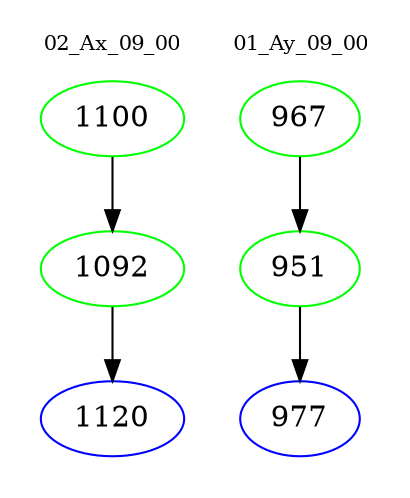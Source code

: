 digraph{
subgraph cluster_0 {
color = white
label = "02_Ax_09_00";
fontsize=10;
T0_1100 [label="1100", color="green"]
T0_1100 -> T0_1092 [color="black"]
T0_1092 [label="1092", color="green"]
T0_1092 -> T0_1120 [color="black"]
T0_1120 [label="1120", color="blue"]
}
subgraph cluster_1 {
color = white
label = "01_Ay_09_00";
fontsize=10;
T1_967 [label="967", color="green"]
T1_967 -> T1_951 [color="black"]
T1_951 [label="951", color="green"]
T1_951 -> T1_977 [color="black"]
T1_977 [label="977", color="blue"]
}
}
